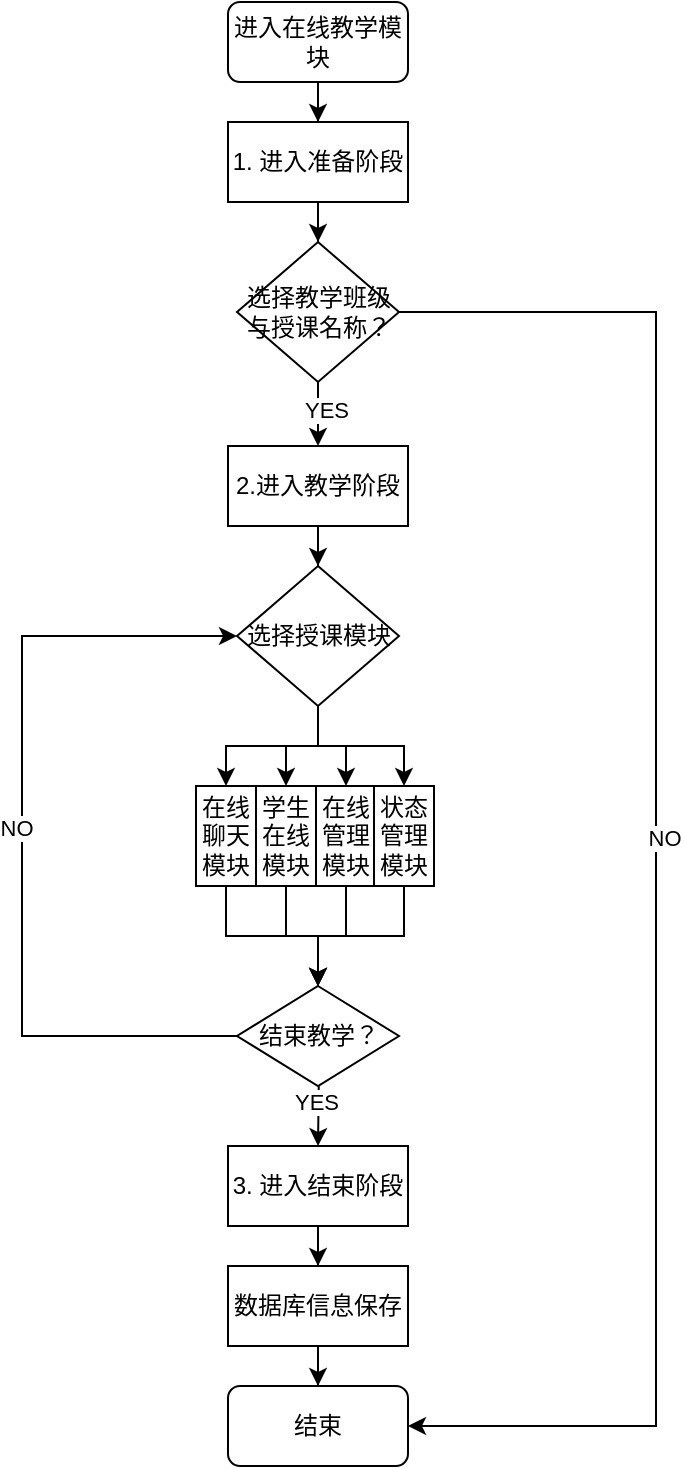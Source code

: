 <mxfile version="17.4.6" type="github">
  <diagram id="d3eO8pxQQgvNCxz8jqRR" name="Page-1">
    <mxGraphModel dx="886" dy="589" grid="1" gridSize="10" guides="1" tooltips="1" connect="1" arrows="1" fold="1" page="1" pageScale="1" pageWidth="827" pageHeight="1169" math="0" shadow="0">
      <root>
        <mxCell id="0" />
        <mxCell id="1" parent="0" />
        <mxCell id="q-DXLcnewMDHFtmrwL7r-16" style="edgeStyle=orthogonalEdgeStyle;rounded=0;orthogonalLoop=1;jettySize=auto;html=1;entryX=0.5;entryY=0;entryDx=0;entryDy=0;" parent="1" source="q-DXLcnewMDHFtmrwL7r-1" target="q-DXLcnewMDHFtmrwL7r-11" edge="1">
          <mxGeometry relative="1" as="geometry" />
        </mxCell>
        <mxCell id="q-DXLcnewMDHFtmrwL7r-1" value="进入在线教学模块" style="rounded=1;whiteSpace=wrap;html=1;" parent="1" vertex="1">
          <mxGeometry x="116" width="90" height="40" as="geometry" />
        </mxCell>
        <mxCell id="q-DXLcnewMDHFtmrwL7r-18" style="edgeStyle=orthogonalEdgeStyle;rounded=0;orthogonalLoop=1;jettySize=auto;html=1;exitX=0.5;exitY=1;exitDx=0;exitDy=0;entryX=0.5;entryY=0;entryDx=0;entryDy=0;" parent="1" source="q-DXLcnewMDHFtmrwL7r-3" target="q-DXLcnewMDHFtmrwL7r-4" edge="1">
          <mxGeometry relative="1" as="geometry" />
        </mxCell>
        <mxCell id="q-DXLcnewMDHFtmrwL7r-19" value="YES" style="edgeLabel;html=1;align=center;verticalAlign=middle;resizable=0;points=[];" parent="q-DXLcnewMDHFtmrwL7r-18" vertex="1" connectable="0">
          <mxGeometry x="-0.125" y="4" relative="1" as="geometry">
            <mxPoint as="offset" />
          </mxGeometry>
        </mxCell>
        <mxCell id="eAaKSBDEZOdscC-kuZvh-2" style="edgeStyle=orthogonalEdgeStyle;rounded=0;orthogonalLoop=1;jettySize=auto;html=1;entryX=1;entryY=0.5;entryDx=0;entryDy=0;" edge="1" parent="1" source="q-DXLcnewMDHFtmrwL7r-3" target="q-DXLcnewMDHFtmrwL7r-14">
          <mxGeometry relative="1" as="geometry">
            <Array as="points">
              <mxPoint x="330" y="155" />
              <mxPoint x="330" y="712" />
            </Array>
          </mxGeometry>
        </mxCell>
        <mxCell id="eAaKSBDEZOdscC-kuZvh-4" value="NO" style="edgeLabel;html=1;align=center;verticalAlign=middle;resizable=0;points=[];" vertex="1" connectable="0" parent="eAaKSBDEZOdscC-kuZvh-2">
          <mxGeometry x="-0.033" y="4" relative="1" as="geometry">
            <mxPoint as="offset" />
          </mxGeometry>
        </mxCell>
        <mxCell id="q-DXLcnewMDHFtmrwL7r-3" value="选择教学班级与授课名称？" style="rhombus;whiteSpace=wrap;html=1;" parent="1" vertex="1">
          <mxGeometry x="120.5" y="120" width="81" height="70" as="geometry" />
        </mxCell>
        <mxCell id="q-DXLcnewMDHFtmrwL7r-23" style="edgeStyle=orthogonalEdgeStyle;rounded=0;orthogonalLoop=1;jettySize=auto;html=1;entryX=0.5;entryY=0;entryDx=0;entryDy=0;" parent="1" source="q-DXLcnewMDHFtmrwL7r-4" target="q-DXLcnewMDHFtmrwL7r-5" edge="1">
          <mxGeometry relative="1" as="geometry" />
        </mxCell>
        <mxCell id="q-DXLcnewMDHFtmrwL7r-4" value="2.进入教学阶段" style="rounded=0;whiteSpace=wrap;html=1;" parent="1" vertex="1">
          <mxGeometry x="116" y="222" width="90" height="40" as="geometry" />
        </mxCell>
        <mxCell id="q-DXLcnewMDHFtmrwL7r-24" style="edgeStyle=orthogonalEdgeStyle;rounded=0;orthogonalLoop=1;jettySize=auto;html=1;entryX=0.5;entryY=0;entryDx=0;entryDy=0;" parent="1" source="q-DXLcnewMDHFtmrwL7r-5" target="q-DXLcnewMDHFtmrwL7r-6" edge="1">
          <mxGeometry relative="1" as="geometry" />
        </mxCell>
        <mxCell id="q-DXLcnewMDHFtmrwL7r-25" style="edgeStyle=orthogonalEdgeStyle;rounded=0;orthogonalLoop=1;jettySize=auto;html=1;entryX=0.5;entryY=0;entryDx=0;entryDy=0;" parent="1" source="q-DXLcnewMDHFtmrwL7r-5" target="q-DXLcnewMDHFtmrwL7r-7" edge="1">
          <mxGeometry relative="1" as="geometry" />
        </mxCell>
        <mxCell id="q-DXLcnewMDHFtmrwL7r-26" style="edgeStyle=orthogonalEdgeStyle;rounded=0;orthogonalLoop=1;jettySize=auto;html=1;entryX=0.5;entryY=0;entryDx=0;entryDy=0;" parent="1" source="q-DXLcnewMDHFtmrwL7r-5" target="q-DXLcnewMDHFtmrwL7r-8" edge="1">
          <mxGeometry relative="1" as="geometry" />
        </mxCell>
        <mxCell id="q-DXLcnewMDHFtmrwL7r-28" style="edgeStyle=orthogonalEdgeStyle;rounded=0;orthogonalLoop=1;jettySize=auto;html=1;entryX=0.5;entryY=0;entryDx=0;entryDy=0;" parent="1" source="q-DXLcnewMDHFtmrwL7r-5" target="q-DXLcnewMDHFtmrwL7r-9" edge="1">
          <mxGeometry relative="1" as="geometry" />
        </mxCell>
        <mxCell id="q-DXLcnewMDHFtmrwL7r-5" value="选择授课模块" style="rhombus;whiteSpace=wrap;html=1;" parent="1" vertex="1">
          <mxGeometry x="120.5" y="282" width="81" height="70" as="geometry" />
        </mxCell>
        <mxCell id="q-DXLcnewMDHFtmrwL7r-32" style="edgeStyle=orthogonalEdgeStyle;rounded=0;orthogonalLoop=1;jettySize=auto;html=1;entryX=0.5;entryY=0;entryDx=0;entryDy=0;" parent="1" source="q-DXLcnewMDHFtmrwL7r-6" target="q-DXLcnewMDHFtmrwL7r-29" edge="1">
          <mxGeometry relative="1" as="geometry" />
        </mxCell>
        <mxCell id="q-DXLcnewMDHFtmrwL7r-6" value="在线聊天模块" style="rounded=0;whiteSpace=wrap;html=1;" parent="1" vertex="1">
          <mxGeometry x="100" y="392" width="30" height="50" as="geometry" />
        </mxCell>
        <mxCell id="q-DXLcnewMDHFtmrwL7r-33" style="edgeStyle=orthogonalEdgeStyle;rounded=0;orthogonalLoop=1;jettySize=auto;html=1;entryX=0.5;entryY=0;entryDx=0;entryDy=0;" parent="1" source="q-DXLcnewMDHFtmrwL7r-7" target="q-DXLcnewMDHFtmrwL7r-29" edge="1">
          <mxGeometry relative="1" as="geometry" />
        </mxCell>
        <mxCell id="q-DXLcnewMDHFtmrwL7r-7" value="学生在线模块" style="rounded=0;whiteSpace=wrap;html=1;" parent="1" vertex="1">
          <mxGeometry x="130" y="392" width="30" height="50" as="geometry" />
        </mxCell>
        <mxCell id="q-DXLcnewMDHFtmrwL7r-34" style="edgeStyle=orthogonalEdgeStyle;rounded=0;orthogonalLoop=1;jettySize=auto;html=1;entryX=0.5;entryY=0;entryDx=0;entryDy=0;" parent="1" source="q-DXLcnewMDHFtmrwL7r-8" target="q-DXLcnewMDHFtmrwL7r-29" edge="1">
          <mxGeometry relative="1" as="geometry" />
        </mxCell>
        <mxCell id="q-DXLcnewMDHFtmrwL7r-8" value="在线管理模块" style="rounded=0;whiteSpace=wrap;html=1;" parent="1" vertex="1">
          <mxGeometry x="160" y="392" width="30" height="50" as="geometry" />
        </mxCell>
        <mxCell id="q-DXLcnewMDHFtmrwL7r-35" style="edgeStyle=orthogonalEdgeStyle;rounded=0;orthogonalLoop=1;jettySize=auto;html=1;entryX=0.5;entryY=0;entryDx=0;entryDy=0;" parent="1" source="q-DXLcnewMDHFtmrwL7r-9" target="q-DXLcnewMDHFtmrwL7r-29" edge="1">
          <mxGeometry relative="1" as="geometry" />
        </mxCell>
        <mxCell id="q-DXLcnewMDHFtmrwL7r-9" value="状态管理模块" style="rounded=0;whiteSpace=wrap;html=1;" parent="1" vertex="1">
          <mxGeometry x="189" y="392" width="30" height="50" as="geometry" />
        </mxCell>
        <mxCell id="q-DXLcnewMDHFtmrwL7r-38" style="edgeStyle=orthogonalEdgeStyle;rounded=0;orthogonalLoop=1;jettySize=auto;html=1;entryX=0.5;entryY=0;entryDx=0;entryDy=0;" parent="1" source="q-DXLcnewMDHFtmrwL7r-10" target="q-DXLcnewMDHFtmrwL7r-12" edge="1">
          <mxGeometry relative="1" as="geometry" />
        </mxCell>
        <mxCell id="q-DXLcnewMDHFtmrwL7r-10" value="3. 进入结束阶段" style="rounded=0;whiteSpace=wrap;html=1;" parent="1" vertex="1">
          <mxGeometry x="116" y="572" width="90" height="40" as="geometry" />
        </mxCell>
        <mxCell id="q-DXLcnewMDHFtmrwL7r-17" style="edgeStyle=orthogonalEdgeStyle;rounded=0;orthogonalLoop=1;jettySize=auto;html=1;entryX=0.5;entryY=0;entryDx=0;entryDy=0;" parent="1" source="q-DXLcnewMDHFtmrwL7r-11" target="q-DXLcnewMDHFtmrwL7r-3" edge="1">
          <mxGeometry relative="1" as="geometry" />
        </mxCell>
        <mxCell id="q-DXLcnewMDHFtmrwL7r-11" value="1. 进入准备阶段" style="rounded=0;whiteSpace=wrap;html=1;" parent="1" vertex="1">
          <mxGeometry x="116" y="60" width="90" height="40" as="geometry" />
        </mxCell>
        <mxCell id="q-DXLcnewMDHFtmrwL7r-42" style="edgeStyle=orthogonalEdgeStyle;rounded=0;orthogonalLoop=1;jettySize=auto;html=1;exitX=0.5;exitY=1;exitDx=0;exitDy=0;" parent="1" source="q-DXLcnewMDHFtmrwL7r-12" target="q-DXLcnewMDHFtmrwL7r-14" edge="1">
          <mxGeometry relative="1" as="geometry" />
        </mxCell>
        <mxCell id="q-DXLcnewMDHFtmrwL7r-12" value="数据库信息保存" style="rounded=0;whiteSpace=wrap;html=1;" parent="1" vertex="1">
          <mxGeometry x="116" y="632" width="90" height="40" as="geometry" />
        </mxCell>
        <mxCell id="q-DXLcnewMDHFtmrwL7r-14" value="结束" style="rounded=1;whiteSpace=wrap;html=1;" parent="1" vertex="1">
          <mxGeometry x="116" y="692" width="90" height="40" as="geometry" />
        </mxCell>
        <mxCell id="q-DXLcnewMDHFtmrwL7r-30" style="edgeStyle=orthogonalEdgeStyle;rounded=0;orthogonalLoop=1;jettySize=auto;html=1;" parent="1" target="q-DXLcnewMDHFtmrwL7r-10" edge="1">
          <mxGeometry relative="1" as="geometry">
            <mxPoint x="161" y="492" as="sourcePoint" />
          </mxGeometry>
        </mxCell>
        <mxCell id="q-DXLcnewMDHFtmrwL7r-31" value="YES" style="edgeLabel;html=1;align=center;verticalAlign=middle;resizable=0;points=[];" parent="q-DXLcnewMDHFtmrwL7r-30" vertex="1" connectable="0">
          <mxGeometry x="-0.129" y="-1" relative="1" as="geometry">
            <mxPoint y="1" as="offset" />
          </mxGeometry>
        </mxCell>
        <mxCell id="q-DXLcnewMDHFtmrwL7r-40" value="YES" style="edgeLabel;html=1;align=center;verticalAlign=middle;resizable=0;points=[];" parent="q-DXLcnewMDHFtmrwL7r-30" vertex="1" connectable="0">
          <mxGeometry x="0.438" y="-1" relative="1" as="geometry">
            <mxPoint as="offset" />
          </mxGeometry>
        </mxCell>
        <mxCell id="q-DXLcnewMDHFtmrwL7r-36" style="edgeStyle=orthogonalEdgeStyle;rounded=0;orthogonalLoop=1;jettySize=auto;html=1;entryX=0;entryY=0.5;entryDx=0;entryDy=0;" parent="1" source="q-DXLcnewMDHFtmrwL7r-29" target="q-DXLcnewMDHFtmrwL7r-5" edge="1">
          <mxGeometry relative="1" as="geometry">
            <Array as="points">
              <mxPoint x="13" y="517" />
              <mxPoint x="13" y="317" />
            </Array>
          </mxGeometry>
        </mxCell>
        <mxCell id="q-DXLcnewMDHFtmrwL7r-37" value="NO&lt;br&gt;" style="edgeLabel;html=1;align=center;verticalAlign=middle;resizable=0;points=[];" parent="q-DXLcnewMDHFtmrwL7r-36" vertex="1" connectable="0">
          <mxGeometry x="0.019" y="3" relative="1" as="geometry">
            <mxPoint as="offset" />
          </mxGeometry>
        </mxCell>
        <mxCell id="q-DXLcnewMDHFtmrwL7r-29" value="结束教学？" style="rhombus;whiteSpace=wrap;html=1;" parent="1" vertex="1">
          <mxGeometry x="120.5" y="492" width="81" height="50" as="geometry" />
        </mxCell>
      </root>
    </mxGraphModel>
  </diagram>
</mxfile>
